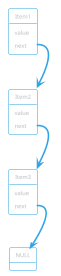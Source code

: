 @startuml
scale 0.5
!theme cerulean-outline
object Item1 {
  value
  next
}
object Item2 {
  value
  next
}
object Item3 {
  value
  next
}
object NULL

Item1::next --> Item2
Item2::next --> Item3
Item3::next --> NULL
@enduml
